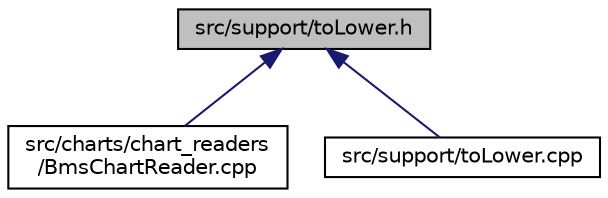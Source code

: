 digraph "src/support/toLower.h"
{
 // LATEX_PDF_SIZE
  edge [fontname="Helvetica",fontsize="10",labelfontname="Helvetica",labelfontsize="10"];
  node [fontname="Helvetica",fontsize="10",shape=record];
  Node1 [label="src/support/toLower.h",height=0.2,width=0.4,color="black", fillcolor="grey75", style="filled", fontcolor="black",tooltip=" "];
  Node1 -> Node2 [dir="back",color="midnightblue",fontsize="10",style="solid",fontname="Helvetica"];
  Node2 [label="src/charts/chart_readers\l/BmsChartReader.cpp",height=0.2,width=0.4,color="black", fillcolor="white", style="filled",URL="$BmsChartReader_8cpp.html",tooltip=" "];
  Node1 -> Node3 [dir="back",color="midnightblue",fontsize="10",style="solid",fontname="Helvetica"];
  Node3 [label="src/support/toLower.cpp",height=0.2,width=0.4,color="black", fillcolor="white", style="filled",URL="$toLower_8cpp.html",tooltip=" "];
}
